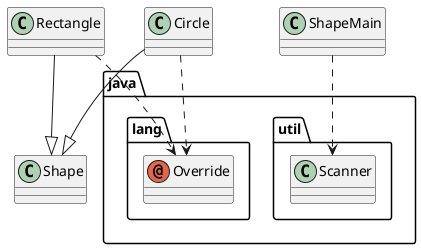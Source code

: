 @startuml UAS2
annotation java.lang.Override
class Circle
class Rectangle
class Shape
class ShapeMain
class java.util.Scanner
Circle ..> java.lang.Override
Circle --|> Shape
Rectangle ..> java.lang.Override
Rectangle --|> Shape
ShapeMain ..> java.util.Scanner
@enduml